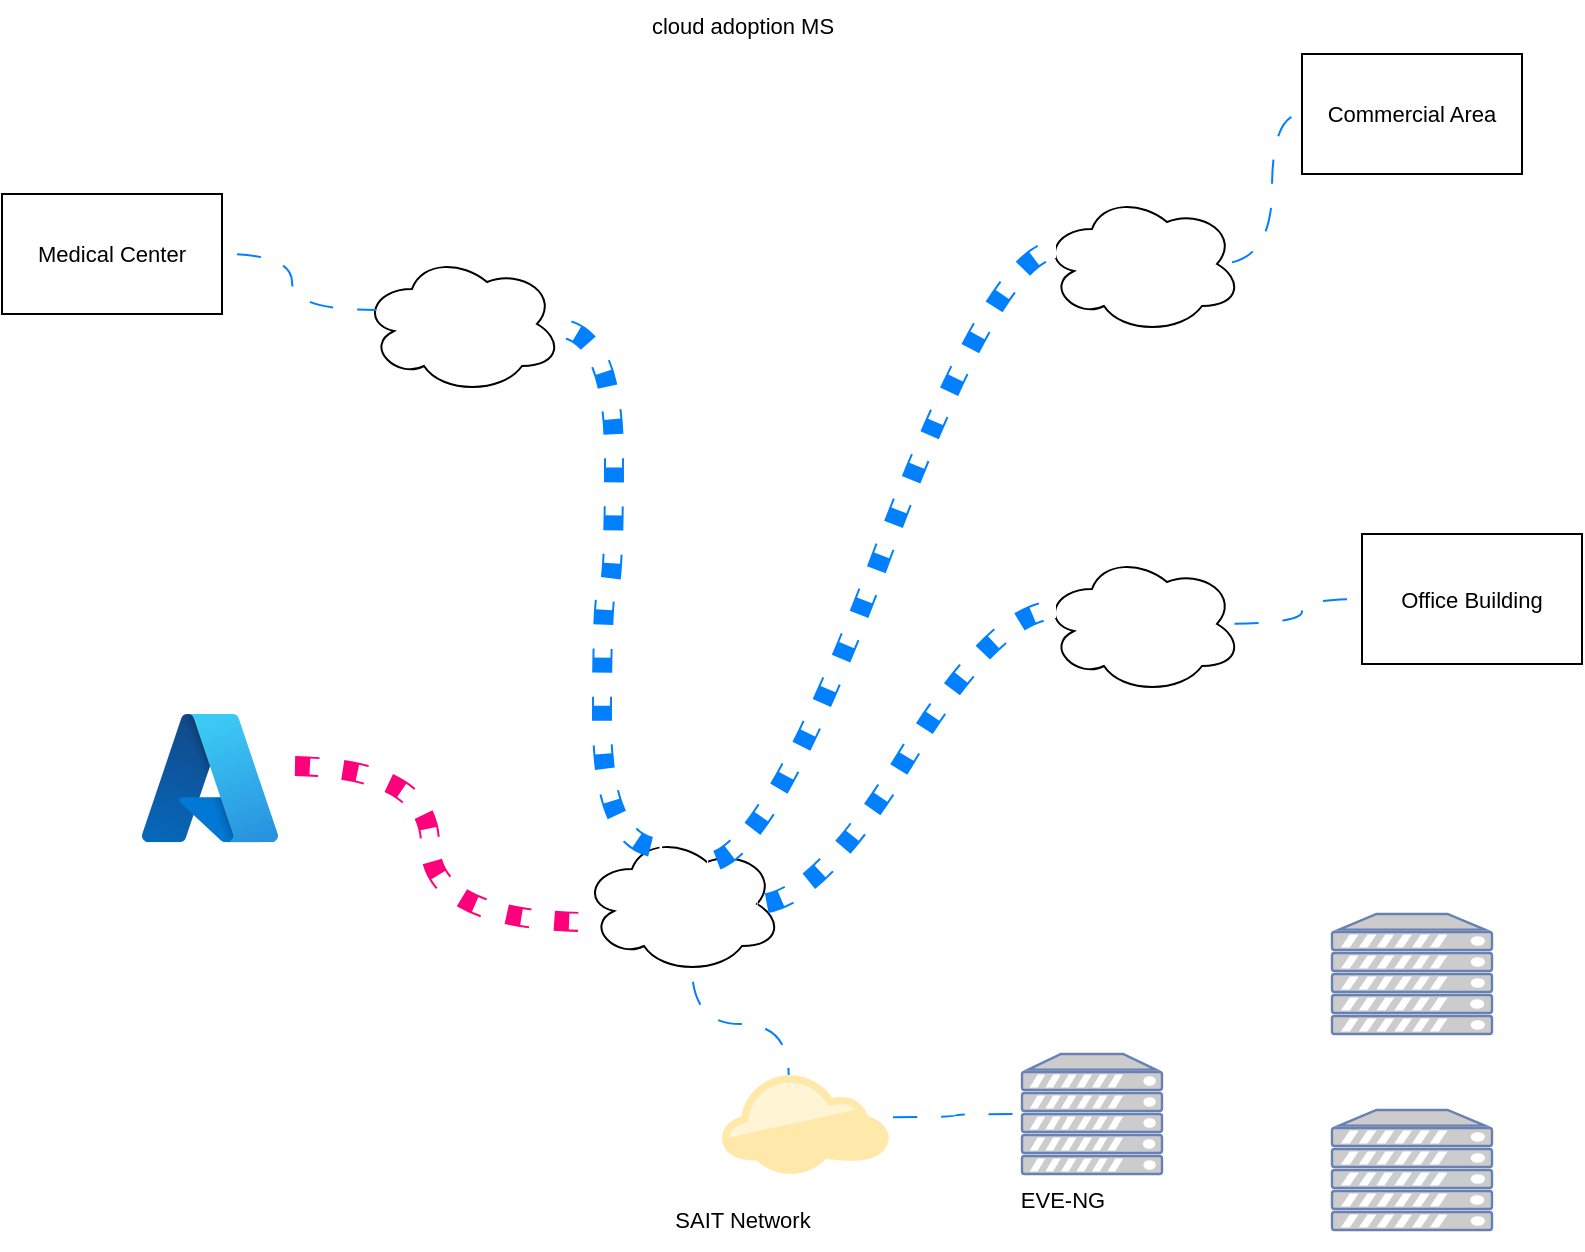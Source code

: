 <mxfile version="24.6.3" type="github">
  <diagram name="Page-1" id="jrThCYsuS3wixjycTsM8">
    <mxGraphModel dx="1050" dy="679" grid="1" gridSize="10" guides="1" tooltips="1" connect="1" arrows="1" fold="1" page="1" pageScale="1" pageWidth="850" pageHeight="1100" math="0" shadow="0">
      <root>
        <mxCell id="0" />
        <mxCell id="1" parent="0" />
        <mxCell id="6mGawIAPWgqgbx2S7A8o-1" value="" style="ellipse;shape=cloud;whiteSpace=wrap;html=1;" vertex="1" parent="1">
          <mxGeometry x="180" y="160" width="100" height="70" as="geometry" />
        </mxCell>
        <mxCell id="6mGawIAPWgqgbx2S7A8o-2" value="" style="ellipse;shape=cloud;whiteSpace=wrap;html=1;" vertex="1" parent="1">
          <mxGeometry x="520" y="310" width="100" height="70" as="geometry" />
        </mxCell>
        <mxCell id="6mGawIAPWgqgbx2S7A8o-3" value="" style="ellipse;shape=cloud;whiteSpace=wrap;html=1;" vertex="1" parent="1">
          <mxGeometry x="520" y="130" width="100" height="70" as="geometry" />
        </mxCell>
        <mxCell id="6mGawIAPWgqgbx2S7A8o-4" value="" style="ellipse;shape=cloud;whiteSpace=wrap;html=1;" vertex="1" parent="1">
          <mxGeometry x="290" y="450" width="100" height="70" as="geometry" />
        </mxCell>
        <mxCell id="6mGawIAPWgqgbx2S7A8o-6" value="" style="endArrow=none;html=1;rounded=0;strokeColor=#007FFF;edgeStyle=orthogonalEdgeStyle;curved=1;dashed=1;dashPattern=12 12;entryX=0.07;entryY=0.4;entryDx=0;entryDy=0;entryPerimeter=0;flowAnimation=1;exitX=1;exitY=0.5;exitDx=0;exitDy=0;" edge="1" parent="1" source="6mGawIAPWgqgbx2S7A8o-8" target="6mGawIAPWgqgbx2S7A8o-1">
          <mxGeometry width="50" height="50" relative="1" as="geometry">
            <mxPoint x="80" y="240" as="sourcePoint" />
            <mxPoint x="450" y="330" as="targetPoint" />
          </mxGeometry>
        </mxCell>
        <mxCell id="6mGawIAPWgqgbx2S7A8o-7" value="Office Building" style="rounded=0;whiteSpace=wrap;html=1;fontFamily=Helvetica;fontSize=11;fontColor=default;labelBackgroundColor=default;" vertex="1" parent="1">
          <mxGeometry x="680" y="300" width="110" height="65" as="geometry" />
        </mxCell>
        <mxCell id="6mGawIAPWgqgbx2S7A8o-8" value="Medical Center" style="rounded=0;whiteSpace=wrap;html=1;fontFamily=Helvetica;fontSize=11;fontColor=default;labelBackgroundColor=default;" vertex="1" parent="1">
          <mxGeometry y="130" width="110" height="60" as="geometry" />
        </mxCell>
        <mxCell id="6mGawIAPWgqgbx2S7A8o-9" value="Commercial Area" style="rounded=0;whiteSpace=wrap;html=1;fontFamily=Helvetica;fontSize=11;fontColor=default;labelBackgroundColor=default;" vertex="1" parent="1">
          <mxGeometry x="650" y="60" width="110" height="60" as="geometry" />
        </mxCell>
        <mxCell id="6mGawIAPWgqgbx2S7A8o-10" value="" style="endArrow=none;html=1;rounded=0;dashed=1;dashPattern=12 12;strokeColor=#007FFF;align=center;verticalAlign=middle;fontFamily=Helvetica;fontSize=11;fontColor=default;labelBackgroundColor=default;edgeStyle=orthogonalEdgeStyle;flowAnimation=1;curved=1;entryX=0;entryY=0.5;entryDx=0;entryDy=0;exitX=0.875;exitY=0.5;exitDx=0;exitDy=0;exitPerimeter=0;" edge="1" parent="1" source="6mGawIAPWgqgbx2S7A8o-3" target="6mGawIAPWgqgbx2S7A8o-9">
          <mxGeometry width="50" height="50" relative="1" as="geometry">
            <mxPoint x="400" y="380" as="sourcePoint" />
            <mxPoint x="450" y="330" as="targetPoint" />
          </mxGeometry>
        </mxCell>
        <mxCell id="6mGawIAPWgqgbx2S7A8o-12" value="" style="endArrow=none;html=1;rounded=0;dashed=1;dashPattern=12 12;strokeColor=#007FFF;align=center;verticalAlign=middle;fontFamily=Helvetica;fontSize=11;fontColor=default;labelBackgroundColor=default;edgeStyle=orthogonalEdgeStyle;flowAnimation=1;curved=1;exitX=0;exitY=0.5;exitDx=0;exitDy=0;entryX=0.875;entryY=0.5;entryDx=0;entryDy=0;entryPerimeter=0;" edge="1" parent="1" source="6mGawIAPWgqgbx2S7A8o-7" target="6mGawIAPWgqgbx2S7A8o-2">
          <mxGeometry width="50" height="50" relative="1" as="geometry">
            <mxPoint x="400" y="380" as="sourcePoint" />
            <mxPoint x="450" y="330" as="targetPoint" />
          </mxGeometry>
        </mxCell>
        <mxCell id="6mGawIAPWgqgbx2S7A8o-13" value="" style="shape=filledEdge;rounded=0;fixDash=1;endArrow=none;strokeWidth=10;fillColor=#ffffff;edgeStyle=entityRelationEdgeStyle;html=1;dashed=1;dashPattern=12 12;strokeColor=#007FFF;align=center;verticalAlign=middle;fontFamily=Helvetica;fontSize=11;fontColor=default;labelBackgroundColor=default;flowAnimation=1;entryX=0.625;entryY=0.2;entryDx=0;entryDy=0;entryPerimeter=0;exitX=0.07;exitY=0.4;exitDx=0;exitDy=0;exitPerimeter=0;curved=1;" edge="1" parent="1" source="6mGawIAPWgqgbx2S7A8o-3" target="6mGawIAPWgqgbx2S7A8o-4">
          <mxGeometry width="60" height="40" relative="1" as="geometry">
            <mxPoint x="430" y="410" as="sourcePoint" />
            <mxPoint x="450" y="330" as="targetPoint" />
          </mxGeometry>
        </mxCell>
        <mxCell id="6mGawIAPWgqgbx2S7A8o-14" value="" style="shape=filledEdge;rounded=0;fixDash=1;endArrow=none;strokeWidth=10;fillColor=#ffffff;edgeStyle=entityRelationEdgeStyle;html=1;dashed=1;dashPattern=12 12;strokeColor=#007FFF;align=center;verticalAlign=middle;fontFamily=Helvetica;fontSize=11;fontColor=default;labelBackgroundColor=default;flowAnimation=1;exitX=0.96;exitY=0.526;exitDx=0;exitDy=0;exitPerimeter=0;entryX=0.4;entryY=0.1;entryDx=0;entryDy=0;entryPerimeter=0;curved=1;" edge="1" parent="1" source="6mGawIAPWgqgbx2S7A8o-1" target="6mGawIAPWgqgbx2S7A8o-4">
          <mxGeometry width="60" height="40" relative="1" as="geometry">
            <mxPoint x="390" y="370" as="sourcePoint" />
            <mxPoint x="450" y="330" as="targetPoint" />
          </mxGeometry>
        </mxCell>
        <mxCell id="6mGawIAPWgqgbx2S7A8o-15" value="" style="shape=filledEdge;rounded=0;fixDash=1;endArrow=none;strokeWidth=10;fillColor=#ffffff;edgeStyle=entityRelationEdgeStyle;html=1;dashed=1;dashPattern=12 12;strokeColor=#007FFF;align=center;verticalAlign=middle;fontFamily=Helvetica;fontSize=11;fontColor=default;labelBackgroundColor=default;flowAnimation=1;entryX=0.875;entryY=0.5;entryDx=0;entryDy=0;entryPerimeter=0;exitX=0.07;exitY=0.4;exitDx=0;exitDy=0;exitPerimeter=0;curved=1;" edge="1" parent="1" source="6mGawIAPWgqgbx2S7A8o-2" target="6mGawIAPWgqgbx2S7A8o-4">
          <mxGeometry width="60" height="40" relative="1" as="geometry">
            <mxPoint x="390" y="370" as="sourcePoint" />
            <mxPoint x="450" y="330" as="targetPoint" />
          </mxGeometry>
        </mxCell>
        <mxCell id="6mGawIAPWgqgbx2S7A8o-16" value="" style="shape=filledEdge;curved=1;rounded=0;fixDash=1;endArrow=none;strokeWidth=10;fillColor=#ffffff;edgeStyle=orthogonalEdgeStyle;html=1;dashed=1;dashPattern=12 12;strokeColor=#ff007b;align=center;verticalAlign=middle;fontFamily=Helvetica;fontSize=11;fontColor=default;labelBackgroundColor=default;flowAnimation=1;exitX=0.056;exitY=0.629;exitDx=0;exitDy=0;exitPerimeter=0;entryX=1.053;entryY=0.405;entryDx=0;entryDy=0;entryPerimeter=0;" edge="1" parent="1" source="6mGawIAPWgqgbx2S7A8o-4" target="6mGawIAPWgqgbx2S7A8o-17">
          <mxGeometry width="60" height="40" relative="1" as="geometry">
            <mxPoint x="390" y="370" as="sourcePoint" />
            <mxPoint x="220" y="370" as="targetPoint" />
          </mxGeometry>
        </mxCell>
        <mxCell id="6mGawIAPWgqgbx2S7A8o-17" value="" style="image;aspect=fixed;html=1;points=[];align=center;fontSize=12;image=img/lib/azure2/other/Azure_A.svg;fontFamily=Helvetica;fontColor=default;labelBackgroundColor=default;" vertex="1" parent="1">
          <mxGeometry x="70" y="390" width="68" height="64.12" as="geometry" />
        </mxCell>
        <mxCell id="6mGawIAPWgqgbx2S7A8o-21" value="" style="endArrow=none;html=1;rounded=0;strokeColor=#007FFF;edgeStyle=orthogonalEdgeStyle;curved=1;dashed=1;dashPattern=12 12;flowAnimation=1;exitX=0.55;exitY=0.95;exitDx=0;exitDy=0;exitPerimeter=0;entryX=0.4;entryY=0.01;entryDx=0;entryDy=0;entryPerimeter=0;" edge="1" parent="1" source="6mGawIAPWgqgbx2S7A8o-4" target="6mGawIAPWgqgbx2S7A8o-23">
          <mxGeometry width="50" height="50" relative="1" as="geometry">
            <mxPoint x="90" y="250" as="sourcePoint" />
            <mxPoint x="400" y="600.8" as="targetPoint" />
          </mxGeometry>
        </mxCell>
        <mxCell id="6mGawIAPWgqgbx2S7A8o-23" value="" style="points=[[0,0.64,0],[0.2,0.15,0],[0.4,0.01,0],[0.79,0.25,0],[1,0.65,0],[0.8,0.86,0],[0.41,1,0],[0.16,0.86,0]];verticalLabelPosition=bottom;sketch=0;html=1;verticalAlign=top;aspect=fixed;align=center;pointerEvents=1;shape=mxgraph.cisco19.cloud2;fillColor=#FFE9AA;strokeColor=none;fontFamily=Helvetica;fontSize=11;fontColor=default;labelBackgroundColor=default;" vertex="1" parent="1">
          <mxGeometry x="360" y="570" width="83.33" height="50" as="geometry" />
        </mxCell>
        <mxCell id="6mGawIAPWgqgbx2S7A8o-25" value="" style="fontColor=#0066CC;verticalAlign=top;verticalLabelPosition=bottom;labelPosition=center;align=center;html=1;outlineConnect=0;fillColor=#CCCCCC;strokeColor=#6881B3;gradientColor=none;gradientDirection=north;strokeWidth=2;shape=mxgraph.networks.server;fontFamily=Helvetica;fontSize=11;labelBackgroundColor=default;" vertex="1" parent="1">
          <mxGeometry x="510" y="560" width="70" height="60" as="geometry" />
        </mxCell>
        <mxCell id="6mGawIAPWgqgbx2S7A8o-26" value="" style="endArrow=none;html=1;rounded=0;strokeColor=#007FFF;edgeStyle=orthogonalEdgeStyle;curved=1;dashed=1;dashPattern=12 12;flowAnimation=1;exitX=0.936;exitY=0.432;exitDx=0;exitDy=0;exitPerimeter=0;entryX=0;entryY=0.5;entryDx=0;entryDy=0;entryPerimeter=0;" edge="1" parent="1" source="6mGawIAPWgqgbx2S7A8o-23" target="6mGawIAPWgqgbx2S7A8o-25">
          <mxGeometry width="50" height="50" relative="1" as="geometry">
            <mxPoint x="460" y="650" as="sourcePoint" />
            <mxPoint x="460" y="600" as="targetPoint" />
          </mxGeometry>
        </mxCell>
        <mxCell id="6mGawIAPWgqgbx2S7A8o-27" value="EVE-NG" style="text;html=1;align=center;verticalAlign=middle;resizable=0;points=[];autosize=1;strokeColor=none;fillColor=none;fontFamily=Helvetica;fontSize=11;fontColor=default;labelBackgroundColor=default;" vertex="1" parent="1">
          <mxGeometry x="495" y="618" width="70" height="30" as="geometry" />
        </mxCell>
        <mxCell id="6mGawIAPWgqgbx2S7A8o-28" value="SAIT Network" style="text;html=1;align=center;verticalAlign=middle;resizable=0;points=[];autosize=1;strokeColor=none;fillColor=none;fontFamily=Helvetica;fontSize=11;fontColor=default;labelBackgroundColor=default;" vertex="1" parent="1">
          <mxGeometry x="325" y="628" width="90" height="30" as="geometry" />
        </mxCell>
        <mxCell id="6mGawIAPWgqgbx2S7A8o-30" value="" style="fontColor=#0066CC;verticalAlign=top;verticalLabelPosition=bottom;labelPosition=center;align=center;html=1;outlineConnect=0;fillColor=#CCCCCC;strokeColor=#6881B3;gradientColor=none;gradientDirection=north;strokeWidth=2;shape=mxgraph.networks.server;fontFamily=Helvetica;fontSize=11;labelBackgroundColor=default;" vertex="1" parent="1">
          <mxGeometry x="665" y="490" width="80" height="60" as="geometry" />
        </mxCell>
        <mxCell id="6mGawIAPWgqgbx2S7A8o-32" value="" style="fontColor=#0066CC;verticalAlign=top;verticalLabelPosition=bottom;labelPosition=center;align=center;html=1;outlineConnect=0;fillColor=#CCCCCC;strokeColor=#6881B3;gradientColor=none;gradientDirection=north;strokeWidth=2;shape=mxgraph.networks.server;fontFamily=Helvetica;fontSize=11;labelBackgroundColor=default;" vertex="1" parent="1">
          <mxGeometry x="665" y="588" width="80" height="60" as="geometry" />
        </mxCell>
        <mxCell id="6mGawIAPWgqgbx2S7A8o-33" value="cloud adoption MS&lt;div&gt;&amp;nbsp;&lt;/div&gt;" style="text;html=1;align=center;verticalAlign=middle;resizable=0;points=[];autosize=1;strokeColor=none;fillColor=none;fontFamily=Helvetica;fontSize=11;fontColor=default;labelBackgroundColor=default;" vertex="1" parent="1">
          <mxGeometry x="315" y="33" width="110" height="40" as="geometry" />
        </mxCell>
      </root>
    </mxGraphModel>
  </diagram>
</mxfile>
